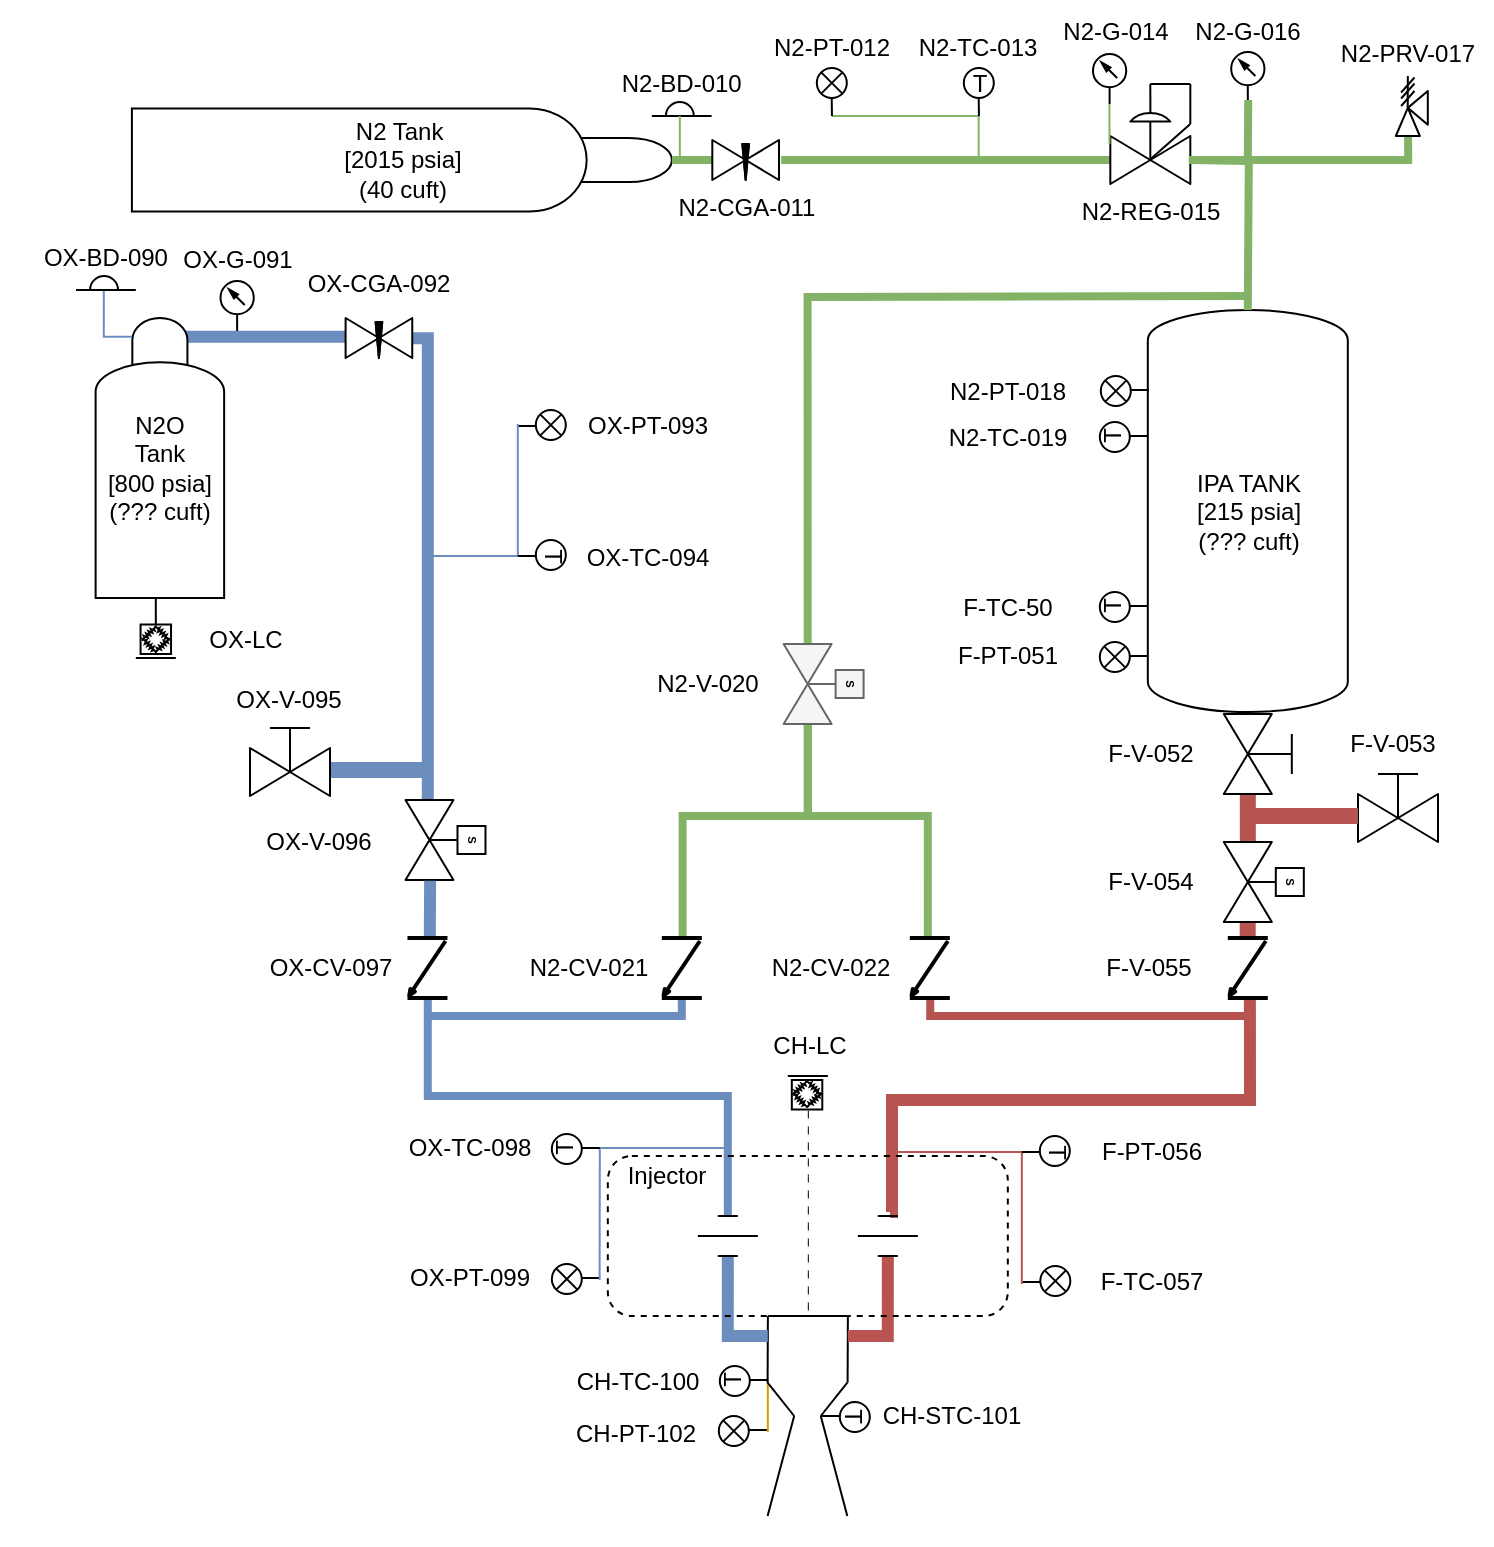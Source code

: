 <mxfile>
    <diagram name="P&amp;ID" id="ptwcyao2qoM2ukkbA5NZ">
        <mxGraphModel dx="1699" dy="673" grid="0" gridSize="10" guides="1" tooltips="0" connect="1" arrows="1" fold="1" page="1" pageScale="1" pageWidth="850" pageHeight="1100" math="1" shadow="0">
            <root>
                <mxCell id="0"/>
                <mxCell id="1" parent="0"/>
                <mxCell id="225" value="" style="edgeStyle=elbowEdgeStyle;rounded=0;orthogonalLoop=1;jettySize=auto;html=1;fillColor=#dae8fc;strokeColor=#6c8ebf;endArrow=none;endFill=0;strokeWidth=6;exitX=-0.003;exitY=0.47;exitDx=0;exitDy=0;exitPerimeter=0;" edge="1" parent="1" source="E2To5tkKnf_a1yXdmPDb-52">
                    <mxGeometry relative="1" as="geometry">
                        <mxPoint x="-641.197" y="302" as="sourcePoint"/>
                        <mxPoint x="-719.09" y="294" as="targetPoint"/>
                        <Array as="points">
                            <mxPoint x="-719.09" y="293"/>
                            <mxPoint x="-709.09" y="293"/>
                            <mxPoint x="-669.09" y="293"/>
                        </Array>
                    </mxGeometry>
                </mxCell>
                <object label="N2 Tank&amp;nbsp;&lt;br&gt;[2015 psia]&lt;br&gt;(40 cuft)" Price="115.95" Cv="0.698" Volume_cuft="40" MAWP_psia="2015" Link="https://www.amazon.com/Steel-Argon-Cylinder-CGA580-Valve/dp/B01E2T6WAG/ref=pd_ci_mcx_mh_mcx_views_0?pd_rd_w=sdqjH&amp;content-id=amzn1.sym.225b4624-972d-4629-9040-f1bf9923dd95%3Aamzn1.symc.40e6a10e-cbc4-4fa5-81e3-4435ff64d03b&amp;pf_rd_p=225b4624-972d-4629-9040-f1bf9923dd95&amp;pf_rd_r=3GNGK285CPY40EQPE5YW&amp;pd_rd_wg=vS0EU&amp;pd_rd_r=341640d1-0656-4622-8a0f-2962e38f821b&amp;pd_rd_i=B01E2T6WAG" id="E2To5tkKnf_a1yXdmPDb-1">
                    <mxCell style="shape=mxgraph.pid.vessels.gas_bottle;html=1;pointerEvents=1;align=center;verticalLabelPosition=middle;verticalAlign=middle;dashed=0;rotation=90;horizontal=0;labelPosition=center;deletable=0;" parent="1" vertex="1">
                        <mxGeometry x="-627.84" y="70" width="51.58" height="270" as="geometry"/>
                    </mxCell>
                </object>
                <mxCell id="E2To5tkKnf_a1yXdmPDb-53" value="OX-CGA-092" style="text;strokeColor=none;align=center;fillColor=none;html=1;verticalAlign=middle;whiteSpace=wrap;rounded=0;" parent="1" vertex="1">
                    <mxGeometry x="-664.04" y="252" width="101" height="30" as="geometry"/>
                </mxCell>
                <mxCell id="E2To5tkKnf_a1yXdmPDb-58" value="" style="edgeStyle=none;rounded=0;orthogonalLoop=1;jettySize=auto;html=1;endArrow=none;endFill=0;fillColor=#d5e8d4;strokeColor=#82b366;strokeWidth=4;" parent="1" source="E2To5tkKnf_a1yXdmPDb-54" target="E2To5tkKnf_a1yXdmPDb-1" edge="1">
                    <mxGeometry relative="1" as="geometry"/>
                </mxCell>
                <mxCell id="E2To5tkKnf_a1yXdmPDb-62" value="" style="edgeStyle=none;rounded=0;orthogonalLoop=1;jettySize=auto;html=1;entryX=0;entryY=0.7;entryDx=0;entryDy=0;entryPerimeter=0;endArrow=none;endFill=0;fillColor=#d5e8d4;strokeColor=#82b366;strokeWidth=4;exitX=1.033;exitY=0.5;exitDx=0;exitDy=0;exitPerimeter=0;" parent="1" source="E2To5tkKnf_a1yXdmPDb-54" target="E2To5tkKnf_a1yXdmPDb-2" edge="1">
                    <mxGeometry relative="1" as="geometry">
                        <mxPoint x="-359.09" y="205" as="sourcePoint"/>
                    </mxGeometry>
                </mxCell>
                <mxCell id="E2To5tkKnf_a1yXdmPDb-10" value="" style="group;rotation=90;" parent="1" vertex="1" connectable="0">
                    <mxGeometry x="-247.84" y="167" width="40" height="50" as="geometry"/>
                </mxCell>
                <mxCell id="E2To5tkKnf_a1yXdmPDb-2" value="N2-REG-015" style="verticalLabelPosition=bottom;align=center;html=1;verticalAlign=top;pointerEvents=1;dashed=0;shape=mxgraph.pid2valves.valve;valveType=gate;actuator=diaph;points=[[0,0.7,0,0,0],[1,0.7,0,0,0]];" parent="E2To5tkKnf_a1yXdmPDb-10" vertex="1">
                    <mxGeometry y="10" width="40" height="40" as="geometry"/>
                </mxCell>
                <mxCell id="E2To5tkKnf_a1yXdmPDb-6" value="" style="endArrow=none;html=1;rounded=0;exitX=0.501;exitY=0.11;exitDx=0;exitDy=0;exitPerimeter=0;" parent="E2To5tkKnf_a1yXdmPDb-10" source="E2To5tkKnf_a1yXdmPDb-2" edge="1">
                    <mxGeometry width="50" height="50" relative="1" as="geometry">
                        <mxPoint x="100" y="40" as="sourcePoint"/>
                        <mxPoint x="20" as="targetPoint"/>
                    </mxGeometry>
                </mxCell>
                <mxCell id="E2To5tkKnf_a1yXdmPDb-7" value="" style="endArrow=none;html=1;rounded=0;" parent="E2To5tkKnf_a1yXdmPDb-10" edge="1">
                    <mxGeometry width="50" height="50" relative="1" as="geometry">
                        <mxPoint x="40" as="sourcePoint"/>
                        <mxPoint x="20" as="targetPoint"/>
                    </mxGeometry>
                </mxCell>
                <mxCell id="E2To5tkKnf_a1yXdmPDb-8" value="" style="endArrow=none;html=1;rounded=0;" parent="E2To5tkKnf_a1yXdmPDb-10" edge="1">
                    <mxGeometry width="50" height="50" relative="1" as="geometry">
                        <mxPoint x="40" y="20" as="sourcePoint"/>
                        <mxPoint x="40" as="targetPoint"/>
                    </mxGeometry>
                </mxCell>
                <mxCell id="E2To5tkKnf_a1yXdmPDb-9" value="" style="endArrow=none;html=1;rounded=0;exitX=0.501;exitY=0.691;exitDx=0;exitDy=0;exitPerimeter=0;" parent="E2To5tkKnf_a1yXdmPDb-10" source="E2To5tkKnf_a1yXdmPDb-2" edge="1">
                    <mxGeometry width="50" height="50" relative="1" as="geometry">
                        <mxPoint x="50" y="30" as="sourcePoint"/>
                        <mxPoint x="40" y="20" as="targetPoint"/>
                    </mxGeometry>
                </mxCell>
                <mxCell id="E2To5tkKnf_a1yXdmPDb-14" style="edgeStyle=none;rounded=0;orthogonalLoop=1;jettySize=auto;html=1;entryX=0;entryY=0.5;entryDx=0;entryDy=0;entryPerimeter=0;" parent="E2To5tkKnf_a1yXdmPDb-10" source="E2To5tkKnf_a1yXdmPDb-2" target="E2To5tkKnf_a1yXdmPDb-2" edge="1">
                    <mxGeometry relative="1" as="geometry"/>
                </mxCell>
                <mxCell id="324" value="" style="edgeStyle=none;rounded=0;orthogonalLoop=1;jettySize=auto;html=1;endArrow=none;endFill=0;fillColor=#d5e8d4;strokeColor=#82b366;strokeWidth=1;entryX=0.5;entryY=0;entryDx=0;entryDy=0;entryPerimeter=0;" edge="1" parent="E2To5tkKnf_a1yXdmPDb-10">
                    <mxGeometry relative="1" as="geometry">
                        <mxPoint x="-0.42" y="30" as="sourcePoint"/>
                        <mxPoint x="-0.42" y="10" as="targetPoint"/>
                    </mxGeometry>
                </mxCell>
                <mxCell id="E2To5tkKnf_a1yXdmPDb-54" value="N2-CGA-011" style="verticalLabelPosition=bottom;align=center;html=1;verticalAlign=top;pointerEvents=1;dashed=0;shape=mxgraph.pid2valves.valve;valveType=needle;rotation=0;" parent="1" vertex="1">
                    <mxGeometry x="-446.84" y="195" width="33.33" height="20" as="geometry"/>
                </mxCell>
                <mxCell id="17" value="" style="edgeStyle=none;rounded=1;html=1;strokeWidth=8;fontSize=2;endArrow=none;endFill=0;entryX=0;entryY=0.7;entryDx=0;entryDy=0;entryPerimeter=0;fillColor=#f8cecc;strokeColor=#b85450;startArrow=none;exitX=1;exitY=0.7;exitDx=0;exitDy=0;exitPerimeter=0;" parent="1" target="14" edge="1">
                    <mxGeometry relative="1" as="geometry">
                        <mxPoint x="-179.09" y="521" as="sourcePoint"/>
                    </mxGeometry>
                </mxCell>
                <mxCell id="7" value="IPA TANK&lt;br&gt;[215 psia]&lt;br&gt;(??? cuft)" style="shape=mxgraph.pid.vessels.pressurized_vessel;html=1;pointerEvents=1;align=center;verticalLabelPosition=middle;verticalAlign=middle;dashed=0;horizontal=1;labelPosition=center;" parent="1" vertex="1">
                    <mxGeometry x="-229.09" y="280" width="100" height="201" as="geometry"/>
                </mxCell>
                <mxCell id="11" value="N2-BD-010" style="group;verticalAlign=bottom;horizontal=1;labelPosition=center;verticalLabelPosition=top;align=center;" parent="1" vertex="1" connectable="0">
                    <mxGeometry x="-477.09" y="176" width="29.89" height="7" as="geometry"/>
                </mxCell>
                <mxCell id="8" value="" style="endArrow=none;html=1;strokeWidth=1;rounded=1;" parent="11" edge="1">
                    <mxGeometry width="50" height="50" relative="1" as="geometry">
                        <mxPoint y="7" as="sourcePoint"/>
                        <mxPoint x="10" y="7" as="targetPoint"/>
                    </mxGeometry>
                </mxCell>
                <mxCell id="9" value="" style="endArrow=none;html=1;strokeWidth=1;fontSize=2;" parent="11" edge="1">
                    <mxGeometry width="50" height="50" relative="1" as="geometry">
                        <mxPoint x="19.89" y="7" as="sourcePoint"/>
                        <mxPoint x="29.89" y="7" as="targetPoint"/>
                    </mxGeometry>
                </mxCell>
                <mxCell id="10" value="" style="verticalLabelPosition=bottom;verticalAlign=top;html=1;shape=mxgraph.basic.half_circle;rotation=-180;" parent="11" vertex="1">
                    <mxGeometry x="7" width="14" height="7" as="geometry"/>
                </mxCell>
                <mxCell id="12" value="" style="edgeStyle=none;rounded=0;orthogonalLoop=1;jettySize=auto;html=1;endArrow=none;endFill=0;fillColor=#d5e8d4;strokeColor=#82b366;strokeWidth=1;entryX=0.5;entryY=0;entryDx=0;entryDy=0;entryPerimeter=0;" parent="1" target="10" edge="1">
                    <mxGeometry relative="1" as="geometry">
                        <mxPoint x="-463.09" y="203" as="sourcePoint"/>
                        <mxPoint x="-457.05" y="215.0" as="targetPoint"/>
                    </mxGeometry>
                </mxCell>
                <mxCell id="30" value="OX-V-096" style="text;strokeColor=none;align=center;fillColor=none;html=1;verticalAlign=middle;whiteSpace=wrap;rounded=0;" parent="1" vertex="1">
                    <mxGeometry x="-692.3" y="531" width="97.21" height="30" as="geometry"/>
                </mxCell>
                <mxCell id="31" value="F-V-052" style="text;strokeColor=none;align=center;fillColor=none;html=1;verticalAlign=middle;whiteSpace=wrap;rounded=0;" parent="1" vertex="1">
                    <mxGeometry x="-276.09" y="487" width="97.21" height="30" as="geometry"/>
                </mxCell>
                <mxCell id="42" value="" style="group;rotation=90;" parent="1" vertex="1" connectable="0">
                    <mxGeometry x="-419.2" y="783" width="45.11" height="100" as="geometry"/>
                </mxCell>
                <mxCell id="237" value="" style="edgeStyle=none;rounded=0;orthogonalLoop=1;jettySize=auto;html=1;endArrow=none;endFill=0;fillColor=#ffe6cc;strokeColor=#d79b00;strokeWidth=1;" edge="1" parent="42">
                    <mxGeometry relative="1" as="geometry">
                        <mxPoint x="0.11" y="32" as="sourcePoint"/>
                        <mxPoint x="0.11" y="58" as="targetPoint"/>
                    </mxGeometry>
                </mxCell>
                <mxCell id="32" value="" style="endArrow=none;html=1;rounded=1;strokeWidth=1;fontSize=2;" parent="42" edge="1">
                    <mxGeometry width="50" height="50" relative="1" as="geometry">
                        <mxPoint x="13.285" y="50" as="sourcePoint"/>
                        <mxPoint x="1.888e-14" y="33.333" as="targetPoint"/>
                    </mxGeometry>
                </mxCell>
                <mxCell id="33" value="" style="endArrow=none;html=1;rounded=1;strokeWidth=1;fontSize=2;" parent="42" edge="1">
                    <mxGeometry width="50" height="50" relative="1" as="geometry">
                        <mxPoint x="1.888e-14" y="100" as="sourcePoint"/>
                        <mxPoint x="13.285" y="50" as="targetPoint"/>
                    </mxGeometry>
                </mxCell>
                <mxCell id="34" value="" style="endArrow=none;html=1;rounded=1;strokeWidth=1;fontSize=2;" parent="42" edge="1">
                    <mxGeometry width="50" height="50" relative="1" as="geometry">
                        <mxPoint x="39.854" y="100" as="sourcePoint"/>
                        <mxPoint x="26.569" y="50" as="targetPoint"/>
                    </mxGeometry>
                </mxCell>
                <mxCell id="35" value="" style="endArrow=none;html=1;rounded=1;strokeWidth=1;fontSize=2;" parent="42" edge="1">
                    <mxGeometry width="50" height="50" relative="1" as="geometry">
                        <mxPoint x="26.569" y="50" as="sourcePoint"/>
                        <mxPoint x="39.854" y="33.333" as="targetPoint"/>
                    </mxGeometry>
                </mxCell>
                <mxCell id="36" value="" style="endArrow=none;html=1;rounded=1;strokeWidth=1;fontSize=2;" parent="42" edge="1">
                    <mxGeometry width="50" height="50" relative="1" as="geometry">
                        <mxPoint y="33.333" as="sourcePoint"/>
                        <mxPoint x="0.146" as="targetPoint"/>
                    </mxGeometry>
                </mxCell>
                <mxCell id="41" value="" style="endArrow=none;html=1;rounded=1;strokeWidth=1;fontSize=2;" parent="42" edge="1">
                    <mxGeometry width="50" height="50" relative="1" as="geometry">
                        <mxPoint x="0.146" as="sourcePoint"/>
                        <mxPoint x="40" as="targetPoint"/>
                    </mxGeometry>
                </mxCell>
                <mxCell id="51" value="" style="endArrow=none;html=1;rounded=1;strokeWidth=1;fontSize=2;" parent="42" edge="1">
                    <mxGeometry width="50" height="50" relative="1" as="geometry">
                        <mxPoint x="40" y="33.333" as="sourcePoint"/>
                        <mxPoint x="40.146" y="-1.137e-13" as="targetPoint"/>
                    </mxGeometry>
                </mxCell>
                <mxCell id="230" value="" style="group;rotation=-90;" vertex="1" connectable="0" parent="42">
                    <mxGeometry x="-75.39" y="30" width="100" height="49" as="geometry"/>
                </mxCell>
                <mxCell id="231" value="" style="group;rotation=-90;" vertex="1" connectable="0" parent="230">
                    <mxGeometry x="55" y="17" width="15" height="24" as="geometry"/>
                </mxCell>
                <mxCell id="232" value="" style="ellipse;whiteSpace=wrap;html=1;aspect=fixed;rotation=-90;" vertex="1" parent="231">
                    <mxGeometry x="-4" y="3" width="15" height="15" as="geometry"/>
                </mxCell>
                <mxCell id="233" value="" style="endArrow=none;html=1;" edge="1" parent="231">
                    <mxGeometry width="50" height="50" relative="1" as="geometry">
                        <mxPoint x="20" y="10" as="sourcePoint"/>
                        <mxPoint x="11" y="10" as="targetPoint"/>
                        <Array as="points"/>
                    </mxGeometry>
                </mxCell>
                <mxCell id="234" value="" style="endArrow=none;html=1;entryX=1;entryY=0;entryDx=0;entryDy=0;exitX=0;exitY=1;exitDx=0;exitDy=0;" edge="1" parent="231" source="232" target="232">
                    <mxGeometry width="50" height="50" relative="1" as="geometry">
                        <mxPoint x="46" y="54" as="sourcePoint"/>
                        <mxPoint x="-4" y="4" as="targetPoint"/>
                    </mxGeometry>
                </mxCell>
                <mxCell id="235" value="" style="endArrow=none;html=1;entryX=0;entryY=0;entryDx=0;entryDy=0;exitX=1;exitY=1;exitDx=0;exitDy=0;" edge="1" parent="231" source="232" target="232">
                    <mxGeometry width="50" height="50" relative="1" as="geometry">
                        <mxPoint x="18" y="7" as="sourcePoint"/>
                        <mxPoint x="8" y="-3" as="targetPoint"/>
                    </mxGeometry>
                </mxCell>
                <mxCell id="236" value="&lt;span style=&quot;&quot;&gt;CH-PT-102&lt;/span&gt;" style="text;strokeColor=none;align=center;fillColor=none;html=1;verticalAlign=middle;whiteSpace=wrap;rounded=0;rotation=0;" vertex="1" parent="42">
                    <mxGeometry x="-115.39" y="44" width="100" height="30" as="geometry"/>
                </mxCell>
                <mxCell id="239" value="" style="group;rotation=90;" vertex="1" connectable="0" parent="42">
                    <mxGeometry x="31.11" y="38" width="15" height="24" as="geometry"/>
                </mxCell>
                <mxCell id="240" value="" style="ellipse;whiteSpace=wrap;html=1;aspect=fixed;rotation=90;" vertex="1" parent="239">
                    <mxGeometry x="5" y="5" width="15" height="15" as="geometry"/>
                </mxCell>
                <mxCell id="241" value="" style="endArrow=none;html=1;" edge="1" parent="239">
                    <mxGeometry width="50" height="50" relative="1" as="geometry">
                        <mxPoint x="-4" y="12" as="sourcePoint"/>
                        <mxPoint x="5" y="12" as="targetPoint"/>
                        <Array as="points"/>
                    </mxGeometry>
                </mxCell>
                <mxCell id="242" value="T" style="text;strokeColor=none;align=center;fillColor=none;html=1;verticalAlign=middle;whiteSpace=wrap;rounded=0;textDirection=ltr;rotation=90;" vertex="1" parent="239">
                    <mxGeometry x="8" y="7" width="7.5" height="10" as="geometry"/>
                </mxCell>
                <mxCell id="68" value="" style="edgeStyle=orthogonalEdgeStyle;rounded=0;orthogonalLoop=1;jettySize=auto;html=1;fillColor=#dae8fc;strokeColor=#6c8ebf;endArrow=none;endFill=0;strokeWidth=4;" parent="1" edge="1">
                    <mxGeometry relative="1" as="geometry">
                        <mxPoint x="-589.09" y="624" as="sourcePoint"/>
                        <mxPoint x="-439.09" y="733" as="targetPoint"/>
                        <Array as="points">
                            <mxPoint x="-589.09" y="673"/>
                            <mxPoint x="-439.09" y="673"/>
                        </Array>
                    </mxGeometry>
                </mxCell>
                <mxCell id="69" value="" style="edgeStyle=orthogonalEdgeStyle;rounded=0;orthogonalLoop=1;jettySize=auto;html=1;fillColor=#dae8fc;strokeColor=#6c8ebf;endArrow=none;endFill=0;strokeWidth=6;" parent="1" edge="1">
                    <mxGeometry relative="1" as="geometry">
                        <mxPoint x="-419.09" y="793" as="sourcePoint"/>
                        <mxPoint x="-439.09" y="753" as="targetPoint"/>
                        <Array as="points">
                            <mxPoint x="-439.09" y="793"/>
                        </Array>
                    </mxGeometry>
                </mxCell>
                <mxCell id="71" value="" style="edgeStyle=orthogonalEdgeStyle;rounded=0;orthogonalLoop=1;jettySize=auto;html=1;fillColor=#f8cecc;strokeColor=#b85450;endArrow=none;endFill=0;strokeWidth=6;" parent="1" edge="1">
                    <mxGeometry relative="1" as="geometry">
                        <mxPoint x="-379.09" y="793" as="sourcePoint"/>
                        <mxPoint x="-359.09" y="753" as="targetPoint"/>
                        <Array as="points">
                            <mxPoint x="-359.09" y="793"/>
                        </Array>
                    </mxGeometry>
                </mxCell>
                <mxCell id="55" value="" style="group;rotation=90;" parent="1" vertex="1" connectable="0">
                    <mxGeometry x="-449.09" y="728" width="20" height="30" as="geometry"/>
                </mxCell>
                <mxCell id="43" value="" style="endArrow=none;html=1;rounded=1;strokeWidth=1;fontSize=2;" parent="55" edge="1">
                    <mxGeometry width="50" height="50" relative="1" as="geometry">
                        <mxPoint x="5" y="5" as="sourcePoint"/>
                        <mxPoint x="15" y="5" as="targetPoint"/>
                    </mxGeometry>
                </mxCell>
                <mxCell id="52" value="" style="endArrow=none;html=1;rounded=1;strokeWidth=1;fontSize=2;" parent="55" edge="1">
                    <mxGeometry width="50" height="50" relative="1" as="geometry">
                        <mxPoint x="-5" y="15" as="sourcePoint"/>
                        <mxPoint x="25" y="15" as="targetPoint"/>
                    </mxGeometry>
                </mxCell>
                <mxCell id="53" value="" style="endArrow=none;html=1;rounded=1;strokeWidth=1;fontSize=2;" parent="55" edge="1">
                    <mxGeometry width="50" height="50" relative="1" as="geometry">
                        <mxPoint x="5" y="25" as="sourcePoint"/>
                        <mxPoint x="15" y="25" as="targetPoint"/>
                    </mxGeometry>
                </mxCell>
                <mxCell id="72" value="" style="edgeStyle=orthogonalEdgeStyle;rounded=0;orthogonalLoop=1;jettySize=auto;html=1;fillColor=#f8cecc;strokeColor=#b85450;endArrow=none;endFill=0;strokeWidth=6;entryX=0.997;entryY=0.498;entryDx=0;entryDy=0;entryPerimeter=0;" parent="1" edge="1">
                    <mxGeometry relative="1" as="geometry">
                        <mxPoint x="-358" y="731" as="sourcePoint"/>
                        <mxPoint x="-178.05" y="623.91" as="targetPoint"/>
                        <Array as="points">
                            <mxPoint x="-357" y="731"/>
                            <mxPoint x="-357" y="675"/>
                            <mxPoint x="-178" y="675"/>
                        </Array>
                    </mxGeometry>
                </mxCell>
                <mxCell id="56" value="" style="group;rotation=90;" parent="1" vertex="1" connectable="0">
                    <mxGeometry x="-369.09" y="728" width="20" height="30" as="geometry"/>
                </mxCell>
                <mxCell id="57" value="" style="endArrow=none;html=1;rounded=1;strokeWidth=1;fontSize=2;" parent="56" edge="1">
                    <mxGeometry width="50" height="50" relative="1" as="geometry">
                        <mxPoint x="5" y="5" as="sourcePoint"/>
                        <mxPoint x="15" y="5" as="targetPoint"/>
                    </mxGeometry>
                </mxCell>
                <mxCell id="58" value="" style="endArrow=none;html=1;rounded=1;strokeWidth=1;fontSize=2;" parent="56" edge="1">
                    <mxGeometry width="50" height="50" relative="1" as="geometry">
                        <mxPoint x="-5" y="15" as="sourcePoint"/>
                        <mxPoint x="25" y="15" as="targetPoint"/>
                    </mxGeometry>
                </mxCell>
                <mxCell id="59" value="" style="endArrow=none;html=1;rounded=1;strokeWidth=1;fontSize=2;" parent="56" edge="1">
                    <mxGeometry width="50" height="50" relative="1" as="geometry">
                        <mxPoint x="5" y="25" as="sourcePoint"/>
                        <mxPoint x="15" y="25" as="targetPoint"/>
                    </mxGeometry>
                </mxCell>
                <mxCell id="73" value="" style="shape=ext;double=0;rounded=1;whiteSpace=wrap;html=1;fontSize=2;gradientColor=default;fillColor=none;dashed=1;perimeterSpacing=0;" parent="1" vertex="1">
                    <mxGeometry x="-499.09" y="703" width="200" height="80" as="geometry"/>
                </mxCell>
                <mxCell id="79" value="" style="edgeStyle=elbowEdgeStyle;rounded=0;orthogonalLoop=1;jettySize=auto;html=1;fillColor=#dae8fc;strokeColor=#6c8ebf;endArrow=none;endFill=0;strokeWidth=4;exitX=1;exitY=0.7;exitDx=0;exitDy=0;exitPerimeter=0;" parent="1" edge="1">
                    <mxGeometry relative="1" as="geometry">
                        <mxPoint x="-462.1" y="625" as="sourcePoint"/>
                        <mxPoint x="-589.09" y="633" as="targetPoint"/>
                        <Array as="points">
                            <mxPoint x="-462.09" y="613"/>
                        </Array>
                    </mxGeometry>
                </mxCell>
                <mxCell id="80" value="" style="edgeStyle=orthogonalEdgeStyle;rounded=0;orthogonalLoop=1;jettySize=auto;html=1;fillColor=#f8cecc;strokeColor=#b85450;endArrow=none;endFill=0;strokeWidth=4;exitX=1.013;exitY=0.489;exitDx=0;exitDy=0;exitPerimeter=0;" parent="1" source="78" edge="1">
                    <mxGeometry relative="1" as="geometry">
                        <mxPoint x="-338.27" y="608" as="sourcePoint"/>
                        <mxPoint x="-179.09" y="633" as="targetPoint"/>
                        <Array as="points">
                            <mxPoint x="-338.09" y="633"/>
                        </Array>
                    </mxGeometry>
                </mxCell>
                <mxCell id="88" value="" style="edgeStyle=orthogonalEdgeStyle;rounded=0;orthogonalLoop=1;jettySize=auto;html=1;endArrow=none;endFill=0;fillColor=#d5e8d4;strokeColor=#82b366;strokeWidth=4;entryX=-0.049;entryY=0.53;entryDx=0;entryDy=0;entryPerimeter=0;" parent="1" edge="1">
                    <mxGeometry relative="1" as="geometry">
                        <mxPoint x="-399.09" y="483" as="sourcePoint"/>
                        <mxPoint x="-461.69" y="593" as="targetPoint"/>
                        <Array as="points">
                            <mxPoint x="-399.09" y="488"/>
                            <mxPoint x="-399.09" y="533"/>
                            <mxPoint x="-462.09" y="533"/>
                        </Array>
                    </mxGeometry>
                </mxCell>
                <mxCell id="89" value="" style="edgeStyle=orthogonalEdgeStyle;rounded=0;orthogonalLoop=1;jettySize=auto;html=1;endArrow=none;endFill=0;fillColor=#d5e8d4;strokeColor=#82b366;strokeWidth=4;" parent="1" edge="1">
                    <mxGeometry relative="1" as="geometry">
                        <mxPoint x="-399.09" y="483" as="sourcePoint"/>
                        <mxPoint x="-339.09" y="593" as="targetPoint"/>
                        <Array as="points">
                            <mxPoint x="-399.09" y="493"/>
                            <mxPoint x="-399.09" y="533"/>
                            <mxPoint x="-339.09" y="533"/>
                        </Array>
                    </mxGeometry>
                </mxCell>
                <mxCell id="103" value="" style="edgeStyle=none;rounded=0;orthogonalLoop=1;jettySize=auto;html=1;endArrow=none;endFill=0;fillColor=#d5e8d4;strokeColor=#82b366;strokeWidth=1;entryX=0.5;entryY=0;entryDx=0;entryDy=0;entryPerimeter=0;" parent="1" edge="1">
                    <mxGeometry relative="1" as="geometry">
                        <mxPoint x="-313.66" y="203" as="sourcePoint"/>
                        <mxPoint x="-313.66" y="183.0" as="targetPoint"/>
                    </mxGeometry>
                </mxCell>
                <mxCell id="110" value="" style="edgeStyle=none;rounded=0;orthogonalLoop=1;jettySize=auto;html=1;endArrow=none;endFill=0;fillColor=#d5e8d4;strokeColor=#82b366;strokeWidth=1;" parent="1" edge="1">
                    <mxGeometry relative="1" as="geometry">
                        <mxPoint x="-387.09" y="183" as="sourcePoint"/>
                        <mxPoint x="-313.09" y="183" as="targetPoint"/>
                    </mxGeometry>
                </mxCell>
                <mxCell id="113" value="" style="group" parent="1" vertex="1" connectable="0">
                    <mxGeometry x="-437.09" y="134" width="100" height="49" as="geometry"/>
                </mxCell>
                <mxCell id="101" value="" style="group" parent="113" vertex="1" connectable="0">
                    <mxGeometry x="42.5" y="25" width="15" height="24" as="geometry"/>
                </mxCell>
                <mxCell id="92" value="" style="ellipse;whiteSpace=wrap;html=1;aspect=fixed;" parent="101" vertex="1">
                    <mxGeometry width="15" height="15" as="geometry"/>
                </mxCell>
                <mxCell id="97" value="" style="endArrow=none;html=1;" parent="101" edge="1">
                    <mxGeometry width="50" height="50" relative="1" as="geometry">
                        <mxPoint x="7.56" y="24" as="sourcePoint"/>
                        <mxPoint x="7.45" y="15" as="targetPoint"/>
                        <Array as="points"/>
                    </mxGeometry>
                </mxCell>
                <mxCell id="99" value="" style="endArrow=none;html=1;entryX=1;entryY=0;entryDx=0;entryDy=0;exitX=0;exitY=1;exitDx=0;exitDy=0;" parent="101" source="92" target="92" edge="1">
                    <mxGeometry width="50" height="50" relative="1" as="geometry">
                        <mxPoint x="-35.0" y="50" as="sourcePoint"/>
                        <mxPoint x="15" as="targetPoint"/>
                    </mxGeometry>
                </mxCell>
                <mxCell id="100" value="" style="endArrow=none;html=1;entryX=0;entryY=0;entryDx=0;entryDy=0;exitX=1;exitY=1;exitDx=0;exitDy=0;" parent="101" source="92" target="92" edge="1">
                    <mxGeometry width="50" height="50" relative="1" as="geometry">
                        <mxPoint x="12.197" y="22.803" as="sourcePoint"/>
                        <mxPoint x="22.803" y="12.197" as="targetPoint"/>
                    </mxGeometry>
                </mxCell>
                <mxCell id="111" value="&lt;span style=&quot;&quot;&gt;N2-PT-012&lt;/span&gt;" style="text;strokeColor=none;align=center;fillColor=none;html=1;verticalAlign=middle;whiteSpace=wrap;rounded=0;" parent="113" vertex="1">
                    <mxGeometry width="100" height="30" as="geometry"/>
                </mxCell>
                <mxCell id="116" value="" style="group;rotation=-90;" parent="1" vertex="1" connectable="0">
                    <mxGeometry x="-248.59" y="308" width="15" height="24" as="geometry"/>
                </mxCell>
                <mxCell id="117" value="" style="ellipse;whiteSpace=wrap;html=1;aspect=fixed;rotation=-90;" parent="116" vertex="1">
                    <mxGeometry x="-4" y="5" width="15" height="15" as="geometry"/>
                </mxCell>
                <mxCell id="118" value="" style="endArrow=none;html=1;" parent="116" edge="1">
                    <mxGeometry width="50" height="50" relative="1" as="geometry">
                        <mxPoint x="20" y="12" as="sourcePoint"/>
                        <mxPoint x="11" y="12" as="targetPoint"/>
                        <Array as="points"/>
                    </mxGeometry>
                </mxCell>
                <mxCell id="119" value="" style="endArrow=none;html=1;entryX=1;entryY=0;entryDx=0;entryDy=0;exitX=0;exitY=1;exitDx=0;exitDy=0;" parent="116" source="117" target="117" edge="1">
                    <mxGeometry width="50" height="50" relative="1" as="geometry">
                        <mxPoint x="46" y="54" as="sourcePoint"/>
                        <mxPoint x="-4" y="4" as="targetPoint"/>
                    </mxGeometry>
                </mxCell>
                <mxCell id="120" value="" style="endArrow=none;html=1;entryX=0;entryY=0;entryDx=0;entryDy=0;exitX=1;exitY=1;exitDx=0;exitDy=0;" parent="116" source="117" target="117" edge="1">
                    <mxGeometry width="50" height="50" relative="1" as="geometry">
                        <mxPoint x="18" y="7" as="sourcePoint"/>
                        <mxPoint x="8" y="-3" as="targetPoint"/>
                    </mxGeometry>
                </mxCell>
                <mxCell id="121" value="&lt;span style=&quot;&quot;&gt;N2-PT-018&lt;/span&gt;" style="text;strokeColor=none;align=center;fillColor=none;html=1;verticalAlign=middle;whiteSpace=wrap;rounded=0;" parent="1" vertex="1">
                    <mxGeometry x="-348.59" y="306" width="100" height="30" as="geometry"/>
                </mxCell>
                <mxCell id="122" value="" style="group;rotation=-90;" parent="1" vertex="1" connectable="0">
                    <mxGeometry x="-249.09" y="331" width="15" height="24" as="geometry"/>
                </mxCell>
                <mxCell id="123" value="" style="ellipse;whiteSpace=wrap;html=1;aspect=fixed;rotation=-90;" parent="122" vertex="1">
                    <mxGeometry x="-4" y="5" width="15" height="15" as="geometry"/>
                </mxCell>
                <mxCell id="124" value="" style="endArrow=none;html=1;" parent="122" edge="1">
                    <mxGeometry width="50" height="50" relative="1" as="geometry">
                        <mxPoint x="20" y="12" as="sourcePoint"/>
                        <mxPoint x="11" y="12" as="targetPoint"/>
                        <Array as="points"/>
                    </mxGeometry>
                </mxCell>
                <mxCell id="125" value="T" style="text;strokeColor=none;align=center;fillColor=none;html=1;verticalAlign=middle;whiteSpace=wrap;rounded=0;textDirection=ltr;rotation=-90;" parent="122" vertex="1">
                    <mxGeometry x="-1" y="7" width="7.5" height="10" as="geometry"/>
                </mxCell>
                <mxCell id="127" value="&lt;span style=&quot;&quot;&gt;N2-TC-019&lt;/span&gt;" style="text;strokeColor=none;align=center;fillColor=none;html=1;verticalAlign=middle;whiteSpace=wrap;rounded=0;" parent="1" vertex="1">
                    <mxGeometry x="-348.59" y="329" width="100" height="30" as="geometry"/>
                </mxCell>
                <mxCell id="128" value="" style="group;rotation=-90;" parent="1" vertex="1" connectable="0">
                    <mxGeometry x="-249.09" y="441" width="15" height="24" as="geometry"/>
                </mxCell>
                <mxCell id="129" value="" style="ellipse;whiteSpace=wrap;html=1;aspect=fixed;rotation=-90;" parent="128" vertex="1">
                    <mxGeometry x="-4" y="5" width="15" height="15" as="geometry"/>
                </mxCell>
                <mxCell id="130" value="" style="endArrow=none;html=1;" parent="128" edge="1">
                    <mxGeometry width="50" height="50" relative="1" as="geometry">
                        <mxPoint x="20" y="12" as="sourcePoint"/>
                        <mxPoint x="11" y="12" as="targetPoint"/>
                        <Array as="points"/>
                    </mxGeometry>
                </mxCell>
                <mxCell id="131" value="" style="endArrow=none;html=1;entryX=1;entryY=0;entryDx=0;entryDy=0;exitX=0;exitY=1;exitDx=0;exitDy=0;" parent="128" source="129" target="129" edge="1">
                    <mxGeometry width="50" height="50" relative="1" as="geometry">
                        <mxPoint x="46" y="54" as="sourcePoint"/>
                        <mxPoint x="-4" y="4" as="targetPoint"/>
                    </mxGeometry>
                </mxCell>
                <mxCell id="132" value="" style="endArrow=none;html=1;entryX=0;entryY=0;entryDx=0;entryDy=0;exitX=1;exitY=1;exitDx=0;exitDy=0;" parent="128" source="129" target="129" edge="1">
                    <mxGeometry width="50" height="50" relative="1" as="geometry">
                        <mxPoint x="18" y="7" as="sourcePoint"/>
                        <mxPoint x="8" y="-3" as="targetPoint"/>
                    </mxGeometry>
                </mxCell>
                <mxCell id="133" value="F-PT-051" style="text;strokeColor=none;align=center;fillColor=none;html=1;verticalAlign=middle;whiteSpace=wrap;rounded=0;" parent="1" vertex="1">
                    <mxGeometry x="-348.59" y="438" width="100" height="30" as="geometry"/>
                </mxCell>
                <mxCell id="141" value="F-V-054" style="text;strokeColor=none;align=center;fillColor=none;html=1;verticalAlign=middle;whiteSpace=wrap;rounded=0;" parent="1" vertex="1">
                    <mxGeometry x="-276.09" y="551" width="97.21" height="30" as="geometry"/>
                </mxCell>
                <mxCell id="138" value="" style="verticalLabelPosition=bottom;align=center;html=1;verticalAlign=top;pointerEvents=1;dashed=0;shape=mxgraph.pid2valves.valve;valveType=gate;actuator=man;rotation=90;points=[[0,0.7,0,0,0],[1,0.7,0,0,0]];" parent="1" vertex="1">
                    <mxGeometry x="-191.09" y="482" width="40" height="40" as="geometry"/>
                </mxCell>
                <mxCell id="142" value="" style="edgeStyle=orthogonalEdgeStyle;rounded=0;orthogonalLoop=1;jettySize=auto;html=1;endArrow=none;endFill=0;fillColor=#d5e8d4;strokeColor=#82b366;strokeWidth=4;entryX=0.021;entryY=0.699;entryDx=0;entryDy=0;entryPerimeter=0;" parent="1" target="82" edge="1">
                    <mxGeometry relative="1" as="geometry">
                        <mxPoint x="-179.09" y="273" as="sourcePoint"/>
                        <mxPoint x="-399.09" y="443" as="targetPoint"/>
                    </mxGeometry>
                </mxCell>
                <mxCell id="155" value="" style="edgeStyle=elbowEdgeStyle;rounded=0;orthogonalLoop=1;jettySize=auto;html=1;entryX=0.025;entryY=0.702;entryDx=0;entryDy=0;entryPerimeter=0;fillColor=#dae8fc;strokeColor=#6c8ebf;endArrow=none;endFill=0;strokeWidth=6;exitX=0.986;exitY=0.509;exitDx=0;exitDy=0;exitPerimeter=0;" parent="1" source="E2To5tkKnf_a1yXdmPDb-52" target="18" edge="1">
                    <mxGeometry relative="1" as="geometry">
                        <mxPoint x="-588.331" y="438.855" as="sourcePoint"/>
                        <mxPoint x="-556.018" y="531.995" as="targetPoint"/>
                        <Array as="points">
                            <mxPoint x="-589.09" y="477.19"/>
                        </Array>
                    </mxGeometry>
                </mxCell>
                <mxCell id="18" value="" style="verticalLabelPosition=bottom;align=center;html=1;verticalAlign=top;pointerEvents=1;dashed=0;shape=mxgraph.pid2valves.valve;valveType=gate;actuator=solenoid;fontSize=2;rotation=90;points=[[0.3,0,0,0,0],[0.3,1,0,0,0]];" parent="1" vertex="1">
                    <mxGeometry x="-600.26" y="525" width="40" height="40" as="geometry"/>
                </mxCell>
                <mxCell id="77" value="" style="verticalLabelPosition=bottom;align=center;html=1;verticalAlign=top;pointerEvents=1;dashed=0;shape=mxgraph.pid2valves.valve;valveType=check;rounded=1;strokeWidth=2;fontSize=2;fillColor=none;gradientColor=default;rotation=90;" parent="1" vertex="1">
                    <mxGeometry x="-477.09" y="599" width="30" height="20" as="geometry"/>
                </mxCell>
                <mxCell id="78" value="" style="verticalLabelPosition=bottom;align=center;html=1;verticalAlign=top;pointerEvents=1;dashed=0;shape=mxgraph.pid2valves.valve;valveType=check;rounded=1;strokeWidth=2;fontSize=2;fillColor=none;gradientColor=default;rotation=90;" parent="1" vertex="1">
                    <mxGeometry x="-353.09" y="599" width="30" height="20" as="geometry"/>
                </mxCell>
                <mxCell id="82" value="" style="verticalLabelPosition=bottom;align=center;html=1;verticalAlign=top;pointerEvents=1;dashed=0;shape=mxgraph.pid2valves.valve;valveType=gate;actuator=solenoid;fontSize=2;rotation=90;points=[[0.3,0,0,0,0],[0.3,1,0,0,0]];fillColor=#f5f5f5;fontColor=#333333;strokeColor=#666666;" parent="1" vertex="1">
                    <mxGeometry x="-411.2" y="447" width="40" height="40" as="geometry"/>
                </mxCell>
                <mxCell id="E2To5tkKnf_a1yXdmPDb-52" value="" style="verticalLabelPosition=bottom;align=center;html=1;verticalAlign=top;pointerEvents=1;dashed=0;shape=mxgraph.pid2valves.valve;valveType=needle;rotation=0;" parent="1" vertex="1">
                    <mxGeometry x="-630.2" y="284" width="33.33" height="20" as="geometry"/>
                </mxCell>
                <mxCell id="160" value="" style="group" parent="1" vertex="1" connectable="0">
                    <mxGeometry x="-363.59" y="134" width="100" height="49" as="geometry"/>
                </mxCell>
                <mxCell id="104" value="" style="group" parent="160" vertex="1" connectable="0">
                    <mxGeometry x="42.5" y="25" width="15" height="24" as="geometry"/>
                </mxCell>
                <mxCell id="105" value="" style="ellipse;whiteSpace=wrap;html=1;aspect=fixed;" parent="104" vertex="1">
                    <mxGeometry width="15" height="15" as="geometry"/>
                </mxCell>
                <mxCell id="106" value="" style="endArrow=none;html=1;" parent="104" edge="1">
                    <mxGeometry width="50" height="50" relative="1" as="geometry">
                        <mxPoint x="7.56" y="24" as="sourcePoint"/>
                        <mxPoint x="7.45" y="15" as="targetPoint"/>
                        <Array as="points"/>
                    </mxGeometry>
                </mxCell>
                <mxCell id="109" value="T" style="text;strokeColor=none;align=center;fillColor=none;html=1;verticalAlign=middle;whiteSpace=wrap;rounded=0;textDirection=ltr;" parent="104" vertex="1">
                    <mxGeometry x="3.75" y="2.5" width="7.5" height="10" as="geometry"/>
                </mxCell>
                <mxCell id="112" value="&lt;span style=&quot;&quot;&gt;N2-TC-013&lt;/span&gt;" style="text;strokeColor=none;align=center;fillColor=none;html=1;verticalAlign=middle;whiteSpace=wrap;rounded=0;" parent="160" vertex="1">
                    <mxGeometry width="100" height="30" as="geometry"/>
                </mxCell>
                <mxCell id="177" value="" style="edgeStyle=none;rounded=0;orthogonalLoop=1;jettySize=auto;html=1;endArrow=none;endFill=0;fillColor=#dae8fc;strokeColor=#6c8ebf;strokeWidth=1;" edge="1" parent="1">
                    <mxGeometry relative="1" as="geometry">
                        <mxPoint x="-508.09" y="699" as="sourcePoint"/>
                        <mxPoint x="-441.09" y="699" as="targetPoint"/>
                    </mxGeometry>
                </mxCell>
                <mxCell id="178" value="" style="group;rotation=-90;" vertex="1" connectable="0" parent="1">
                    <mxGeometry x="-578.09" y="735" width="100" height="49" as="geometry"/>
                </mxCell>
                <mxCell id="179" value="" style="group;rotation=-90;" vertex="1" connectable="0" parent="178">
                    <mxGeometry x="55" y="17" width="15" height="24" as="geometry"/>
                </mxCell>
                <mxCell id="180" value="" style="ellipse;whiteSpace=wrap;html=1;aspect=fixed;rotation=-90;" vertex="1" parent="179">
                    <mxGeometry x="-4" y="5" width="15" height="15" as="geometry"/>
                </mxCell>
                <mxCell id="181" value="" style="endArrow=none;html=1;" edge="1" parent="179">
                    <mxGeometry width="50" height="50" relative="1" as="geometry">
                        <mxPoint x="20" y="12" as="sourcePoint"/>
                        <mxPoint x="11" y="12" as="targetPoint"/>
                        <Array as="points"/>
                    </mxGeometry>
                </mxCell>
                <mxCell id="182" value="" style="endArrow=none;html=1;entryX=1;entryY=0;entryDx=0;entryDy=0;exitX=0;exitY=1;exitDx=0;exitDy=0;" edge="1" parent="179" source="180" target="180">
                    <mxGeometry width="50" height="50" relative="1" as="geometry">
                        <mxPoint x="46" y="54" as="sourcePoint"/>
                        <mxPoint x="-4" y="4" as="targetPoint"/>
                    </mxGeometry>
                </mxCell>
                <mxCell id="183" value="" style="endArrow=none;html=1;entryX=0;entryY=0;entryDx=0;entryDy=0;exitX=1;exitY=1;exitDx=0;exitDy=0;" edge="1" parent="179" source="180" target="180">
                    <mxGeometry width="50" height="50" relative="1" as="geometry">
                        <mxPoint x="18" y="7" as="sourcePoint"/>
                        <mxPoint x="8" y="-3" as="targetPoint"/>
                    </mxGeometry>
                </mxCell>
                <mxCell id="184" value="" style="edgeStyle=none;rounded=0;orthogonalLoop=1;jettySize=auto;html=1;endArrow=none;endFill=0;fillColor=#dae8fc;strokeColor=#6c8ebf;strokeWidth=1;" edge="1" parent="1">
                    <mxGeometry relative="1" as="geometry">
                        <mxPoint x="-503.09" y="699" as="sourcePoint"/>
                        <mxPoint x="-503.2" y="765.0" as="targetPoint"/>
                    </mxGeometry>
                </mxCell>
                <mxCell id="185" value="" style="group;rotation=-90;" vertex="1" connectable="0" parent="1">
                    <mxGeometry x="-523.09" y="687" width="15" height="24" as="geometry"/>
                </mxCell>
                <mxCell id="186" value="" style="ellipse;whiteSpace=wrap;html=1;aspect=fixed;rotation=-90;" vertex="1" parent="185">
                    <mxGeometry x="-4" y="5" width="15" height="15" as="geometry"/>
                </mxCell>
                <mxCell id="187" value="" style="endArrow=none;html=1;" edge="1" parent="185">
                    <mxGeometry width="50" height="50" relative="1" as="geometry">
                        <mxPoint x="20" y="12" as="sourcePoint"/>
                        <mxPoint x="11" y="12" as="targetPoint"/>
                        <Array as="points"/>
                    </mxGeometry>
                </mxCell>
                <mxCell id="188" value="T" style="text;strokeColor=none;align=center;fillColor=none;html=1;verticalAlign=middle;whiteSpace=wrap;rounded=0;textDirection=ltr;rotation=-90;" vertex="1" parent="185">
                    <mxGeometry x="-1" y="7" width="7.5" height="10" as="geometry"/>
                </mxCell>
                <mxCell id="189" value="&lt;span style=&quot;&quot;&gt;OX-PT-099&lt;/span&gt;" style="text;strokeColor=none;align=center;fillColor=none;html=1;verticalAlign=middle;whiteSpace=wrap;rounded=0;rotation=0;" vertex="1" parent="1">
                    <mxGeometry x="-618.09" y="749" width="100" height="30" as="geometry"/>
                </mxCell>
                <mxCell id="190" value="&lt;span style=&quot;&quot;&gt;OX-TC-098&lt;/span&gt;" style="text;strokeColor=none;align=center;fillColor=none;html=1;verticalAlign=middle;whiteSpace=wrap;rounded=0;rotation=0;" vertex="1" parent="1">
                    <mxGeometry x="-618.09" y="683.5" width="100" height="30" as="geometry"/>
                </mxCell>
                <mxCell id="192" value="" style="group;rotation=90;" vertex="1" connectable="0" parent="1">
                    <mxGeometry x="-254.84" y="823" width="100" height="49" as="geometry"/>
                </mxCell>
                <mxCell id="193" value="" style="group;rotation=90;" vertex="1" connectable="0" parent="192">
                    <mxGeometry x="-32" y="-69" width="15" height="24" as="geometry"/>
                </mxCell>
                <mxCell id="194" value="" style="ellipse;whiteSpace=wrap;html=1;aspect=fixed;rotation=90;" vertex="1" parent="193">
                    <mxGeometry x="4" y="4" width="15" height="15" as="geometry"/>
                </mxCell>
                <mxCell id="195" value="" style="endArrow=none;html=1;" edge="1" parent="193">
                    <mxGeometry width="50" height="50" relative="1" as="geometry">
                        <mxPoint x="-5" y="12" as="sourcePoint"/>
                        <mxPoint x="4" y="12" as="targetPoint"/>
                        <Array as="points"/>
                    </mxGeometry>
                </mxCell>
                <mxCell id="196" value="" style="endArrow=none;html=1;entryX=1;entryY=0;entryDx=0;entryDy=0;exitX=0;exitY=1;exitDx=0;exitDy=0;" edge="1" parent="193" source="194" target="194">
                    <mxGeometry width="50" height="50" relative="1" as="geometry">
                        <mxPoint x="-31" y="-30" as="sourcePoint"/>
                        <mxPoint x="19" y="20" as="targetPoint"/>
                    </mxGeometry>
                </mxCell>
                <mxCell id="197" value="" style="endArrow=none;html=1;entryX=0;entryY=0;entryDx=0;entryDy=0;exitX=1;exitY=1;exitDx=0;exitDy=0;" edge="1" parent="193" source="194" target="194">
                    <mxGeometry width="50" height="50" relative="1" as="geometry">
                        <mxPoint x="-3" y="17" as="sourcePoint"/>
                        <mxPoint x="7" y="27" as="targetPoint"/>
                    </mxGeometry>
                </mxCell>
                <mxCell id="191" value="" style="edgeStyle=none;rounded=0;orthogonalLoop=1;jettySize=auto;html=1;endArrow=none;endFill=0;fillColor=#f8cecc;strokeColor=#b85450;strokeWidth=1;" edge="1" parent="1">
                    <mxGeometry relative="1" as="geometry">
                        <mxPoint x="-287.09" y="701" as="sourcePoint"/>
                        <mxPoint x="-358.09" y="701" as="targetPoint"/>
                    </mxGeometry>
                </mxCell>
                <mxCell id="198" value="" style="edgeStyle=none;rounded=0;orthogonalLoop=1;jettySize=auto;html=1;endArrow=none;endFill=0;fillColor=#f8cecc;strokeColor=#b85450;strokeWidth=1;" edge="1" parent="1">
                    <mxGeometry relative="1" as="geometry">
                        <mxPoint x="-292.09" y="767" as="sourcePoint"/>
                        <mxPoint x="-292.09" y="701" as="targetPoint"/>
                    </mxGeometry>
                </mxCell>
                <mxCell id="199" value="" style="group;rotation=-270;" vertex="1" connectable="0" parent="1">
                    <mxGeometry x="-287.09" y="689" width="15" height="24" as="geometry"/>
                </mxCell>
                <mxCell id="200" value="" style="ellipse;whiteSpace=wrap;html=1;aspect=fixed;rotation=-270;" vertex="1" parent="199">
                    <mxGeometry x="4" y="4" width="15" height="15" as="geometry"/>
                </mxCell>
                <mxCell id="201" value="" style="endArrow=none;html=1;" edge="1" parent="199">
                    <mxGeometry width="50" height="50" relative="1" as="geometry">
                        <mxPoint x="-5" y="12" as="sourcePoint"/>
                        <mxPoint x="4" y="12" as="targetPoint"/>
                        <Array as="points"/>
                    </mxGeometry>
                </mxCell>
                <mxCell id="202" value="T" style="text;strokeColor=none;align=center;fillColor=none;html=1;verticalAlign=middle;whiteSpace=wrap;rounded=0;textDirection=ltr;rotation=-270;" vertex="1" parent="199">
                    <mxGeometry x="9" y="7" width="7.5" height="10" as="geometry"/>
                </mxCell>
                <mxCell id="203" value="&lt;span style=&quot;&quot;&gt;F-PT-056&lt;/span&gt;" style="text;strokeColor=none;align=center;fillColor=none;html=1;verticalAlign=middle;whiteSpace=wrap;rounded=0;rotation=0;" vertex="1" parent="1">
                    <mxGeometry x="-277.09" y="686" width="100" height="30" as="geometry"/>
                </mxCell>
                <mxCell id="204" value="&lt;span style=&quot;&quot;&gt;F-TC-057&lt;/span&gt;" style="text;strokeColor=none;align=center;fillColor=none;html=1;verticalAlign=middle;whiteSpace=wrap;rounded=0;rotation=0;" vertex="1" parent="1">
                    <mxGeometry x="-277.09" y="750.5" width="100" height="30" as="geometry"/>
                </mxCell>
                <mxCell id="209" value="&lt;span style=&quot;&quot;&gt;N2-V-020&lt;/span&gt;" style="text;strokeColor=none;align=center;fillColor=none;html=1;verticalAlign=middle;whiteSpace=wrap;rounded=0;rotation=0;" vertex="1" parent="1">
                    <mxGeometry x="-499.09" y="452" width="100" height="30" as="geometry"/>
                </mxCell>
                <mxCell id="216" value="&lt;span style=&quot;&quot;&gt;CH-TC-100&lt;/span&gt;" style="text;strokeColor=none;align=center;fillColor=none;html=1;verticalAlign=middle;whiteSpace=wrap;rounded=0;rotation=0;" vertex="1" parent="1">
                    <mxGeometry x="-534.09" y="800.5" width="100" height="30" as="geometry"/>
                </mxCell>
                <mxCell id="213" value="" style="ellipse;whiteSpace=wrap;html=1;aspect=fixed;rotation=-90;" vertex="1" parent="1">
                    <mxGeometry x="-443.09" y="808" width="15" height="15" as="geometry"/>
                </mxCell>
                <mxCell id="215" value="T" style="text;strokeColor=none;align=center;fillColor=none;html=1;verticalAlign=middle;whiteSpace=wrap;rounded=0;textDirection=ltr;rotation=-90;" vertex="1" parent="1">
                    <mxGeometry x="-440.09" y="810" width="7.5" height="10" as="geometry"/>
                </mxCell>
                <mxCell id="214" value="" style="endArrow=none;html=1;" edge="1" parent="1">
                    <mxGeometry width="50" height="50" relative="1" as="geometry">
                        <mxPoint x="-419.09" y="815" as="sourcePoint"/>
                        <mxPoint x="-428.09" y="815" as="targetPoint"/>
                        <Array as="points"/>
                    </mxGeometry>
                </mxCell>
                <mxCell id="227" value="" style="group" vertex="1" connectable="0" parent="1">
                    <mxGeometry x="-763.195" y="284" width="143.995" height="140" as="geometry"/>
                </mxCell>
                <object label="" Price="350" Cv="0.698****" Volume_cuft="0.237" MAWP_psia="1100***** double check this" Link="https://www.nitrousexpress.com/10lb-bottle-lightning-500-valve-6an-nipple-11100-6.asp" id="E2To5tkKnf_a1yXdmPDb-16">
                    <mxCell style="shape=mxgraph.pid.vessels.gas_bottle;html=1;pointerEvents=1;align=center;verticalLabelPosition=middle;verticalAlign=middle;dashed=0;rotation=-360;horizontal=0;labelPosition=center;deletable=0;textDirection=ltr;" parent="227" vertex="1">
                        <mxGeometry x="8" y="1.421e-14" width="64.264" height="140" as="geometry"/>
                    </mxCell>
                </object>
                <mxCell id="E2To5tkKnf_a1yXdmPDb-17" value="N2O &lt;br&gt;Tank&lt;br&gt;[800 psia]&lt;br&gt;(??? cuft)" style="text;strokeColor=none;align=center;fillColor=none;html=1;verticalAlign=middle;whiteSpace=wrap;rounded=0;rotation=0;" parent="227" vertex="1">
                    <mxGeometry y="60.0" width="80.0" height="30" as="geometry"/>
                </mxCell>
                <mxCell id="E2To5tkKnf_a1yXdmPDb-65" style="edgeStyle=none;rounded=0;orthogonalLoop=1;jettySize=auto;html=1;entryX=0.485;entryY=0.005;entryDx=0;entryDy=0;entryPerimeter=0;" parent="227" source="E2To5tkKnf_a1yXdmPDb-16" target="E2To5tkKnf_a1yXdmPDb-16" edge="1">
                    <mxGeometry relative="1" as="geometry"/>
                </mxCell>
                <mxCell id="223" value="OX-G-091" style="text;strokeColor=none;align=center;fillColor=none;html=1;verticalAlign=middle;whiteSpace=wrap;rounded=0;" vertex="1" parent="1">
                    <mxGeometry x="-726.32" y="240" width="83.79" height="30" as="geometry"/>
                </mxCell>
                <mxCell id="243" value="&lt;span style=&quot;&quot;&gt;CH-STC-101&lt;/span&gt;" style="text;strokeColor=none;align=center;fillColor=none;html=1;verticalAlign=middle;whiteSpace=wrap;rounded=0;rotation=0;" vertex="1" parent="1">
                    <mxGeometry x="-377.09" y="818" width="100" height="30" as="geometry"/>
                </mxCell>
                <mxCell id="258" value="" style="group" vertex="1" connectable="0" parent="1">
                    <mxGeometry x="-735.09" y="424" width="20" height="30" as="geometry"/>
                </mxCell>
                <mxCell id="256" value="" style="group;strokeColor=default;" vertex="1" connectable="0" parent="258">
                    <mxGeometry x="2.376" y="13.256" width="15.237" height="14.747" as="geometry"/>
                </mxCell>
                <mxCell id="252" value="" style="pointerEvents=1;verticalLabelPosition=bottom;shadow=0;dashed=0;align=center;html=1;verticalAlign=top;shape=mxgraph.electrical.resistors.resistor_2;rotation=45;strokeColor=default;" vertex="1" parent="256">
                    <mxGeometry x="5.764" y="3.324" width="10.25" height="2.05" as="geometry"/>
                </mxCell>
                <mxCell id="253" value="" style="pointerEvents=1;verticalLabelPosition=bottom;shadow=0;dashed=0;align=center;html=1;verticalAlign=top;shape=mxgraph.electrical.resistors.resistor_2;rotation=-225;strokeColor=default;" vertex="1" parent="256">
                    <mxGeometry x="5.764" y="9.374" width="10.25" height="2.05" as="geometry"/>
                </mxCell>
                <mxCell id="254" value="" style="pointerEvents=1;verticalLabelPosition=bottom;shadow=0;dashed=0;align=center;html=1;verticalAlign=top;shape=mxgraph.electrical.resistors.resistor_2;rotation=-135;strokeColor=default;" vertex="1" parent="256">
                    <mxGeometry x="-0.776" y="9.374" width="10.25" height="2.05" as="geometry"/>
                </mxCell>
                <mxCell id="255" value="" style="pointerEvents=1;verticalLabelPosition=bottom;shadow=0;dashed=0;align=center;html=1;verticalAlign=top;shape=mxgraph.electrical.resistors.resistor_2;rotation=-45;strokeColor=default;" vertex="1" parent="256">
                    <mxGeometry x="-0.776" y="3.324" width="10.25" height="2.05" as="geometry"/>
                </mxCell>
                <mxCell id="244" value="" style="endArrow=none;html=1;" edge="1" parent="258">
                    <mxGeometry width="50" height="50" relative="1" as="geometry">
                        <mxPoint x="10" y="13" as="sourcePoint"/>
                        <mxPoint x="10" as="targetPoint"/>
                    </mxGeometry>
                </mxCell>
                <mxCell id="250" value="" style="endArrow=none;html=1;strokeColor=default;" edge="1" parent="258">
                    <mxGeometry width="50" height="50" relative="1" as="geometry">
                        <mxPoint x="20" y="30" as="sourcePoint"/>
                        <mxPoint y="30" as="targetPoint"/>
                    </mxGeometry>
                </mxCell>
                <mxCell id="259" value="&lt;span style=&quot;&quot;&gt;OX-LC&lt;/span&gt;" style="text;strokeColor=none;align=center;fillColor=none;html=1;verticalAlign=middle;whiteSpace=wrap;rounded=0;rotation=0;" vertex="1" parent="1">
                    <mxGeometry x="-730.2" y="430" width="100" height="30" as="geometry"/>
                </mxCell>
                <mxCell id="269" value="&lt;span style=&quot;&quot;&gt;CH-LC&lt;/span&gt;" style="text;strokeColor=none;align=center;fillColor=none;html=1;verticalAlign=middle;whiteSpace=wrap;rounded=0;rotation=0;" vertex="1" parent="1">
                    <mxGeometry x="-447.69" y="633" width="100" height="30" as="geometry"/>
                </mxCell>
                <mxCell id="261" value="" style="group;strokeColor=default;rotation=-180;" vertex="1" connectable="0" parent="1">
                    <mxGeometry x="-407.09" y="665" width="15.237" height="14.747" as="geometry"/>
                </mxCell>
                <mxCell id="262" value="" style="pointerEvents=1;verticalLabelPosition=bottom;shadow=0;dashed=0;align=center;html=1;verticalAlign=top;shape=mxgraph.electrical.resistors.resistor_2;rotation=-135;" vertex="1" parent="261">
                    <mxGeometry x="-1" y="9" width="10.25" height="2.05" as="geometry"/>
                </mxCell>
                <mxCell id="263" value="" style="pointerEvents=1;verticalLabelPosition=bottom;shadow=0;dashed=0;align=center;html=1;verticalAlign=top;shape=mxgraph.electrical.resistors.resistor_2;rotation=-405;" vertex="1" parent="261">
                    <mxGeometry x="-1" y="3" width="10.25" height="2.05" as="geometry"/>
                </mxCell>
                <mxCell id="264" value="" style="pointerEvents=1;verticalLabelPosition=bottom;shadow=0;dashed=0;align=center;html=1;verticalAlign=top;shape=mxgraph.electrical.resistors.resistor_2;rotation=-315;" vertex="1" parent="261">
                    <mxGeometry x="6" y="3" width="10.25" height="2.05" as="geometry"/>
                </mxCell>
                <mxCell id="265" value="" style="pointerEvents=1;verticalLabelPosition=bottom;shadow=0;dashed=0;align=center;html=1;verticalAlign=top;shape=mxgraph.electrical.resistors.resistor_2;rotation=-225;" vertex="1" parent="261">
                    <mxGeometry x="6" y="9" width="10.25" height="2.05" as="geometry"/>
                </mxCell>
                <mxCell id="266" value="" style="endArrow=none;html=1;entryX=0.5;entryY=1;entryDx=0;entryDy=0;dashed=1;dashPattern=8 8;strokeWidth=0.5;" edge="1" parent="1" target="73">
                    <mxGeometry width="50" height="50" relative="1" as="geometry">
                        <mxPoint x="-399.09" y="680" as="sourcePoint"/>
                        <mxPoint x="-399.09" y="693" as="targetPoint"/>
                        <Array as="points">
                            <mxPoint x="-399.09" y="723"/>
                        </Array>
                    </mxGeometry>
                </mxCell>
                <mxCell id="267" value="" style="endArrow=none;html=1;" edge="1" parent="1">
                    <mxGeometry width="50" height="50" relative="1" as="geometry">
                        <mxPoint x="-409.09" y="663" as="sourcePoint"/>
                        <mxPoint x="-389.09" y="663" as="targetPoint"/>
                    </mxGeometry>
                </mxCell>
                <mxCell id="76" value="Injector" style="text;strokeColor=none;align=center;fillColor=none;html=1;verticalAlign=middle;whiteSpace=wrap;rounded=0;" parent="1" vertex="1">
                    <mxGeometry x="-518.085" y="698" width="97.21" height="30" as="geometry"/>
                </mxCell>
                <mxCell id="307" value="" style="verticalLabelPosition=bottom;align=center;html=1;verticalAlign=top;pointerEvents=1;dashed=0;shape=mxgraph.pid2valves.valve;valveType=check;rounded=1;strokeWidth=2;fontSize=2;fillColor=#18141D;gradientColor=default;rotation=90;" vertex="1" parent="1">
                    <mxGeometry x="-604.26" y="599" width="30" height="20" as="geometry"/>
                </mxCell>
                <mxCell id="314" value="" style="edgeStyle=none;rounded=1;html=1;strokeWidth=8;fontSize=2;endArrow=none;endFill=0;entryX=0;entryY=0.7;entryDx=0;entryDy=0;entryPerimeter=0;fillColor=#f8cecc;strokeColor=#b85450;startArrow=none;exitX=1;exitY=0.7;exitDx=0;exitDy=0;exitPerimeter=0;" edge="1" parent="1">
                    <mxGeometry relative="1" as="geometry">
                        <mxPoint x="-179.15" y="586" as="sourcePoint"/>
                        <mxPoint x="-179.15" y="594" as="targetPoint"/>
                    </mxGeometry>
                </mxCell>
                <mxCell id="312" value="" style="verticalLabelPosition=bottom;align=center;html=1;verticalAlign=top;pointerEvents=1;dashed=0;shape=mxgraph.pid2valves.valve;valveType=check;rounded=1;strokeWidth=2;fontSize=2;fillColor=none;gradientColor=default;rotation=90;" vertex="1" parent="1">
                    <mxGeometry x="-194.09" y="599" width="30" height="20" as="geometry"/>
                </mxCell>
                <mxCell id="14" value="" style="verticalLabelPosition=bottom;align=center;html=1;verticalAlign=top;pointerEvents=1;dashed=0;shape=mxgraph.pid2valves.valve;valveType=gate;actuator=solenoid;fontSize=2;rotation=90;points=[[0,0.7,0,0,0],[1,0.7,0,60,0]];" parent="1" vertex="1">
                    <mxGeometry x="-191.09" y="546" width="40" height="40" as="geometry"/>
                </mxCell>
                <mxCell id="316" value="" style="rounded=0;orthogonalLoop=1;jettySize=auto;html=1;fillColor=#dae8fc;strokeColor=#6c8ebf;endArrow=none;endFill=0;strokeWidth=6;exitX=1.009;exitY=0.692;exitDx=0;exitDy=0;exitPerimeter=0;" edge="1" parent="1" source="18">
                    <mxGeometry relative="1" as="geometry">
                        <mxPoint x="-678.427" y="482.0" as="sourcePoint"/>
                        <mxPoint x="-588.09" y="593" as="targetPoint"/>
                    </mxGeometry>
                </mxCell>
                <mxCell id="317" value="" style="group;rotation=-180;" vertex="1" connectable="0" parent="1">
                    <mxGeometry x="-589.09" y="323" width="160" height="95.5" as="geometry"/>
                </mxCell>
                <mxCell id="294" value="" style="edgeStyle=none;rounded=0;orthogonalLoop=1;jettySize=auto;html=1;endArrow=none;endFill=0;fillColor=#dae8fc;strokeColor=#6c8ebf;strokeWidth=1;" edge="1" parent="317">
                    <mxGeometry relative="1" as="geometry">
                        <mxPoint x="50" y="80" as="sourcePoint"/>
                        <mxPoint y="80" as="targetPoint"/>
                    </mxGeometry>
                </mxCell>
                <mxCell id="295" value="" style="group;rotation=-270;" vertex="1" connectable="0" parent="317">
                    <mxGeometry x="50" y="3" width="15" height="24" as="geometry"/>
                </mxCell>
                <mxCell id="296" value="" style="ellipse;whiteSpace=wrap;html=1;aspect=fixed;rotation=-270;" vertex="1" parent="295">
                    <mxGeometry x="4" y="4" width="15" height="15" as="geometry"/>
                </mxCell>
                <mxCell id="297" value="" style="endArrow=none;html=1;" edge="1" parent="295">
                    <mxGeometry width="50" height="50" relative="1" as="geometry">
                        <mxPoint x="-5" y="12" as="sourcePoint"/>
                        <mxPoint x="4" y="12" as="targetPoint"/>
                        <Array as="points"/>
                    </mxGeometry>
                </mxCell>
                <mxCell id="298" value="" style="endArrow=none;html=1;entryX=1;entryY=0;entryDx=0;entryDy=0;exitX=0;exitY=1;exitDx=0;exitDy=0;" edge="1" parent="295" source="296" target="296">
                    <mxGeometry width="50" height="50" relative="1" as="geometry">
                        <mxPoint x="-31" y="-30" as="sourcePoint"/>
                        <mxPoint x="19" y="20" as="targetPoint"/>
                    </mxGeometry>
                </mxCell>
                <mxCell id="299" value="" style="endArrow=none;html=1;entryX=0;entryY=0;entryDx=0;entryDy=0;exitX=1;exitY=1;exitDx=0;exitDy=0;" edge="1" parent="295" source="296" target="296">
                    <mxGeometry width="50" height="50" relative="1" as="geometry">
                        <mxPoint x="-3" y="17" as="sourcePoint"/>
                        <mxPoint x="7" y="27" as="targetPoint"/>
                    </mxGeometry>
                </mxCell>
                <mxCell id="300" value="" style="edgeStyle=none;rounded=0;orthogonalLoop=1;jettySize=auto;html=1;endArrow=none;endFill=0;fillColor=#dae8fc;strokeColor=#6c8ebf;strokeWidth=1;" edge="1" parent="317">
                    <mxGeometry relative="1" as="geometry">
                        <mxPoint x="45" y="80" as="sourcePoint"/>
                        <mxPoint x="45" y="14" as="targetPoint"/>
                    </mxGeometry>
                </mxCell>
                <mxCell id="301" value="" style="group;rotation=-270;" vertex="1" connectable="0" parent="317">
                    <mxGeometry x="50" y="68" width="15" height="24" as="geometry"/>
                </mxCell>
                <mxCell id="302" value="" style="ellipse;whiteSpace=wrap;html=1;aspect=fixed;rotation=-270;" vertex="1" parent="301">
                    <mxGeometry x="4" y="4" width="15" height="15" as="geometry"/>
                </mxCell>
                <mxCell id="303" value="" style="endArrow=none;html=1;" edge="1" parent="301">
                    <mxGeometry width="50" height="50" relative="1" as="geometry">
                        <mxPoint x="-5" y="12" as="sourcePoint"/>
                        <mxPoint x="4" y="12" as="targetPoint"/>
                        <Array as="points"/>
                    </mxGeometry>
                </mxCell>
                <mxCell id="304" value="T" style="text;strokeColor=none;align=center;fillColor=none;html=1;verticalAlign=middle;whiteSpace=wrap;rounded=0;textDirection=ltr;rotation=-270;" vertex="1" parent="301">
                    <mxGeometry x="9" y="7" width="7.5" height="10" as="geometry"/>
                </mxCell>
                <mxCell id="305" value="&lt;span style=&quot;&quot;&gt;OX-PT-093&lt;/span&gt;" style="text;strokeColor=none;align=center;fillColor=none;html=1;verticalAlign=middle;whiteSpace=wrap;rounded=0;rotation=0;" vertex="1" parent="317">
                    <mxGeometry x="60" width="100" height="30" as="geometry"/>
                </mxCell>
                <mxCell id="306" value="&lt;span style=&quot;&quot;&gt;OX-TC-094&lt;/span&gt;" style="text;strokeColor=none;align=center;fillColor=none;html=1;verticalAlign=middle;whiteSpace=wrap;rounded=0;rotation=0;" vertex="1" parent="317">
                    <mxGeometry x="60" y="66" width="100" height="30" as="geometry"/>
                </mxCell>
                <mxCell id="320" value="" style="verticalLabelPosition=bottom;aspect=fixed;html=1;verticalAlign=top;fillColor=strokeColor;align=center;outlineConnect=0;shape=mxgraph.fluid_power.x11820;points=[[0.5,1,0]];rotation=0;" vertex="1" parent="1">
                    <mxGeometry x="-256.52" y="152" width="16.64" height="25" as="geometry"/>
                </mxCell>
                <mxCell id="321" value="N2-G-014" style="text;strokeColor=none;align=center;fillColor=none;html=1;verticalAlign=middle;whiteSpace=wrap;rounded=0;" vertex="1" parent="1">
                    <mxGeometry x="-287.09" y="125.5" width="83.79" height="30" as="geometry"/>
                </mxCell>
                <mxCell id="322" value="" style="verticalLabelPosition=bottom;aspect=fixed;html=1;verticalAlign=top;fillColor=strokeColor;align=center;outlineConnect=0;shape=mxgraph.fluid_power.x11820;points=[[0.5,1,0]];rotation=0;" vertex="1" parent="1">
                    <mxGeometry x="-187.41" y="151" width="16.64" height="25" as="geometry"/>
                </mxCell>
                <mxCell id="323" value="N2-G-016" style="text;strokeColor=none;align=center;fillColor=none;html=1;verticalAlign=middle;whiteSpace=wrap;rounded=0;" vertex="1" parent="1">
                    <mxGeometry x="-220.98" y="125.5" width="83.79" height="30" as="geometry"/>
                </mxCell>
                <mxCell id="325" value="" style="edgeStyle=none;rounded=0;orthogonalLoop=1;jettySize=auto;html=1;endArrow=none;endFill=0;fillColor=#d5e8d4;strokeColor=#82b366;strokeWidth=4;entryX=0.5;entryY=0;entryDx=0;entryDy=0;entryPerimeter=0;" edge="1" parent="1">
                    <mxGeometry relative="1" as="geometry">
                        <mxPoint x="-179.09" y="203" as="sourcePoint"/>
                        <mxPoint x="-178.88" y="175" as="targetPoint"/>
                    </mxGeometry>
                </mxCell>
                <mxCell id="331" value="" style="edgeStyle=orthogonalEdgeStyle;rounded=0;orthogonalLoop=1;jettySize=auto;html=1;endArrow=none;endFill=0;fillColor=#dae8fc;strokeColor=#6c8ebf;strokeWidth=1;exitX=0.283;exitY=0.067;exitDx=0;exitDy=0;exitPerimeter=0;" edge="1" parent="1" source="E2To5tkKnf_a1yXdmPDb-16">
                    <mxGeometry relative="1" as="geometry">
                        <mxPoint x="-751.09" y="282" as="sourcePoint"/>
                        <mxPoint x="-751.09" y="269" as="targetPoint"/>
                    </mxGeometry>
                </mxCell>
                <mxCell id="221" value="" style="group" vertex="1" connectable="0" parent="1">
                    <mxGeometry x="-803" y="245" width="112.07" height="30" as="geometry"/>
                </mxCell>
                <mxCell id="222" value="" style="verticalLabelPosition=bottom;aspect=fixed;html=1;verticalAlign=top;fillColor=strokeColor;align=center;outlineConnect=0;shape=mxgraph.fluid_power.x11820;points=[[0.5,1,0]];rotation=0;" vertex="1" parent="221">
                    <mxGeometry x="110.25" y="20.5" width="16.64" height="25" as="geometry"/>
                </mxCell>
                <mxCell id="326" value="OX-BD-090" style="group;verticalAlign=bottom;horizontal=1;labelPosition=center;verticalLabelPosition=top;align=center;" vertex="1" connectable="0" parent="221">
                    <mxGeometry x="38.02" y="18" width="29.89" height="7" as="geometry"/>
                </mxCell>
                <mxCell id="327" value="" style="endArrow=none;html=1;strokeWidth=1;rounded=1;" edge="1" parent="326">
                    <mxGeometry width="50" height="50" relative="1" as="geometry">
                        <mxPoint y="7" as="sourcePoint"/>
                        <mxPoint x="10" y="7" as="targetPoint"/>
                    </mxGeometry>
                </mxCell>
                <mxCell id="328" value="" style="endArrow=none;html=1;strokeWidth=1;fontSize=2;" edge="1" parent="326">
                    <mxGeometry width="50" height="50" relative="1" as="geometry">
                        <mxPoint x="19.89" y="7" as="sourcePoint"/>
                        <mxPoint x="29.89" y="7" as="targetPoint"/>
                    </mxGeometry>
                </mxCell>
                <mxCell id="329" value="" style="verticalLabelPosition=bottom;verticalAlign=top;html=1;shape=mxgraph.basic.half_circle;rotation=-180;" vertex="1" parent="326">
                    <mxGeometry x="7" width="14" height="7" as="geometry"/>
                </mxCell>
                <mxCell id="336" value="" style="group;rotation=-90;" vertex="1" connectable="0" parent="1">
                    <mxGeometry x="-249.09" y="416" width="15" height="24" as="geometry"/>
                </mxCell>
                <mxCell id="337" value="" style="ellipse;whiteSpace=wrap;html=1;aspect=fixed;rotation=-90;" vertex="1" parent="336">
                    <mxGeometry x="-4" y="5" width="15" height="15" as="geometry"/>
                </mxCell>
                <mxCell id="338" value="" style="endArrow=none;html=1;" edge="1" parent="336">
                    <mxGeometry width="50" height="50" relative="1" as="geometry">
                        <mxPoint x="20" y="12" as="sourcePoint"/>
                        <mxPoint x="11" y="12" as="targetPoint"/>
                        <Array as="points"/>
                    </mxGeometry>
                </mxCell>
                <mxCell id="339" value="T" style="text;strokeColor=none;align=center;fillColor=none;html=1;verticalAlign=middle;whiteSpace=wrap;rounded=0;textDirection=ltr;rotation=-90;" vertex="1" parent="336">
                    <mxGeometry x="-1" y="7" width="7.5" height="10" as="geometry"/>
                </mxCell>
                <mxCell id="340" value="&lt;span style=&quot;&quot;&gt;F-TC-50&lt;/span&gt;" style="text;strokeColor=none;align=center;fillColor=none;html=1;verticalAlign=middle;whiteSpace=wrap;rounded=0;" vertex="1" parent="1">
                    <mxGeometry x="-348.59" y="414" width="100" height="30" as="geometry"/>
                </mxCell>
                <mxCell id="341" value="F-V-055" style="text;strokeColor=none;align=center;fillColor=none;html=1;verticalAlign=middle;whiteSpace=wrap;rounded=0;" vertex="1" parent="1">
                    <mxGeometry x="-277.09" y="594" width="97.21" height="30" as="geometry"/>
                </mxCell>
                <mxCell id="342" value="N2-CV-021" style="text;strokeColor=none;align=center;fillColor=none;html=1;verticalAlign=middle;whiteSpace=wrap;rounded=0;" vertex="1" parent="1">
                    <mxGeometry x="-557.26" y="594" width="97.21" height="30" as="geometry"/>
                </mxCell>
                <mxCell id="343" value="N2-CV-022" style="text;strokeColor=none;align=center;fillColor=none;html=1;verticalAlign=middle;whiteSpace=wrap;rounded=0;" vertex="1" parent="1">
                    <mxGeometry x="-435.69" y="594" width="97.21" height="30" as="geometry"/>
                </mxCell>
                <mxCell id="353" value="" style="edgeStyle=orthogonalEdgeStyle;rounded=0;orthogonalLoop=1;jettySize=auto;html=1;endArrow=none;endFill=0;fillColor=#d5e8d4;strokeColor=#82b366;strokeWidth=4;exitX=1;exitY=0.7;exitDx=0;exitDy=0;exitPerimeter=0;" edge="1" parent="1">
                    <mxGeometry relative="1" as="geometry">
                        <mxPoint x="-207.84" y="205" as="sourcePoint"/>
                        <mxPoint x="-179.114" y="280" as="targetPoint"/>
                    </mxGeometry>
                </mxCell>
                <mxCell id="354" value="" style="edgeStyle=orthogonalEdgeStyle;rounded=0;orthogonalLoop=1;jettySize=auto;html=1;endArrow=none;endFill=0;fillColor=#d5e8d4;strokeColor=#82b366;strokeWidth=4;exitX=1;exitY=0.7;exitDx=0;exitDy=0;exitPerimeter=0;entryX=0.507;entryY=1.001;entryDx=0;entryDy=0;entryPerimeter=0;" edge="1" parent="1" target="346">
                    <mxGeometry relative="1" as="geometry">
                        <mxPoint x="-208.61" y="205" as="sourcePoint"/>
                        <mxPoint x="-179.884" y="280" as="targetPoint"/>
                        <Array as="points">
                            <mxPoint x="-99.09" y="205"/>
                        </Array>
                    </mxGeometry>
                </mxCell>
                <mxCell id="355" value="N2-PRV-017" style="text;strokeColor=none;align=center;fillColor=none;html=1;verticalAlign=middle;whiteSpace=wrap;rounded=0;" vertex="1" parent="1">
                    <mxGeometry x="-140.99" y="137" width="83.79" height="30" as="geometry"/>
                </mxCell>
                <mxCell id="352" value="" style="group" vertex="1" connectable="0" parent="1">
                    <mxGeometry x="-109.09" y="163" width="20" height="30" as="geometry"/>
                </mxCell>
                <mxCell id="346" value="" style="verticalLabelPosition=bottom;align=center;html=1;verticalAlign=top;pointerEvents=1;dashed=0;shape=mxgraph.pid2valves.valve;valveType=angle;actuator=none;strokeColor=default;" vertex="1" parent="352">
                    <mxGeometry y="7.5" width="20" height="22.5" as="geometry"/>
                </mxCell>
                <mxCell id="347" value="" style="endArrow=none;html=1;strokeWidth=1;" edge="1" parent="352">
                    <mxGeometry width="50" height="50" relative="1" as="geometry">
                        <mxPoint x="9.947" y="15.75" as="sourcePoint"/>
                        <mxPoint x="10" as="targetPoint"/>
                    </mxGeometry>
                </mxCell>
                <mxCell id="349" value="" style="endArrow=none;html=1;strokeWidth=1;" edge="1" parent="352">
                    <mxGeometry width="50" height="50" relative="1" as="geometry">
                        <mxPoint x="6.667" y="8.25" as="sourcePoint"/>
                        <mxPoint x="13.333" y="0.75" as="targetPoint"/>
                    </mxGeometry>
                </mxCell>
                <mxCell id="350" value="" style="endArrow=none;html=1;strokeWidth=1;" edge="1" parent="352">
                    <mxGeometry width="50" height="50" relative="1" as="geometry">
                        <mxPoint x="6.667" y="11.25" as="sourcePoint"/>
                        <mxPoint x="13.333" y="3.75" as="targetPoint"/>
                    </mxGeometry>
                </mxCell>
                <mxCell id="351" value="" style="endArrow=none;html=1;strokeWidth=1;" edge="1" parent="352">
                    <mxGeometry width="50" height="50" relative="1" as="geometry">
                        <mxPoint x="6.667" y="15" as="sourcePoint"/>
                        <mxPoint x="13.333" y="7.5" as="targetPoint"/>
                    </mxGeometry>
                </mxCell>
                <mxCell id="356" value="" style="verticalLabelPosition=bottom;align=center;html=1;verticalAlign=top;pointerEvents=1;dashed=0;shape=mxgraph.pid2valves.valve;valveType=gate;actuator=man;rotation=0;points=[[0,0.7,0,0,0],[1,0.7,0,0,0]];" vertex="1" parent="1">
                    <mxGeometry x="-124.0" y="506" width="40" height="40" as="geometry"/>
                </mxCell>
                <mxCell id="357" value="" style="edgeStyle=none;rounded=1;html=1;strokeWidth=8;fontSize=2;endArrow=none;endFill=0;fillColor=#f8cecc;strokeColor=#b85450;startArrow=none;" edge="1" parent="1">
                    <mxGeometry relative="1" as="geometry">
                        <mxPoint x="-124" y="533" as="sourcePoint"/>
                        <mxPoint x="-177" y="533" as="targetPoint"/>
                    </mxGeometry>
                </mxCell>
                <mxCell id="358" value="F-V-053" style="text;strokeColor=none;align=center;fillColor=none;html=1;verticalAlign=middle;whiteSpace=wrap;rounded=0;" vertex="1" parent="1">
                    <mxGeometry x="-154.84" y="482" width="97.21" height="30" as="geometry"/>
                </mxCell>
                <mxCell id="360" value="" style="edgeStyle=none;rounded=1;html=1;strokeWidth=8;fontSize=2;endArrow=none;endFill=0;fillColor=#dae8fc;strokeColor=#6c8ebf;startArrow=none;" edge="1" parent="1">
                    <mxGeometry relative="1" as="geometry">
                        <mxPoint x="-590" y="510" as="sourcePoint"/>
                        <mxPoint x="-638" y="510" as="targetPoint"/>
                    </mxGeometry>
                </mxCell>
                <mxCell id="361" value="OX-V-095" style="text;strokeColor=none;align=center;fillColor=none;html=1;verticalAlign=middle;whiteSpace=wrap;rounded=0;" vertex="1" parent="1">
                    <mxGeometry x="-706.6" y="460" width="97.21" height="30" as="geometry"/>
                </mxCell>
                <mxCell id="359" value="" style="verticalLabelPosition=bottom;align=center;html=1;verticalAlign=top;pointerEvents=1;dashed=0;shape=mxgraph.pid2valves.valve;valveType=gate;actuator=man;rotation=0;points=[[0,0.7,0,0,0],[1,0.7,0,0,0]];" vertex="1" parent="1">
                    <mxGeometry x="-678" y="483" width="40" height="40" as="geometry"/>
                </mxCell>
                <mxCell id="364" value="OX-CV-097" style="text;strokeColor=none;align=center;fillColor=none;html=1;verticalAlign=middle;whiteSpace=wrap;rounded=0;" vertex="1" parent="1">
                    <mxGeometry x="-686.3" y="594" width="97.21" height="30" as="geometry"/>
                </mxCell>
            </root>
        </mxGraphModel>
    </diagram>
</mxfile>